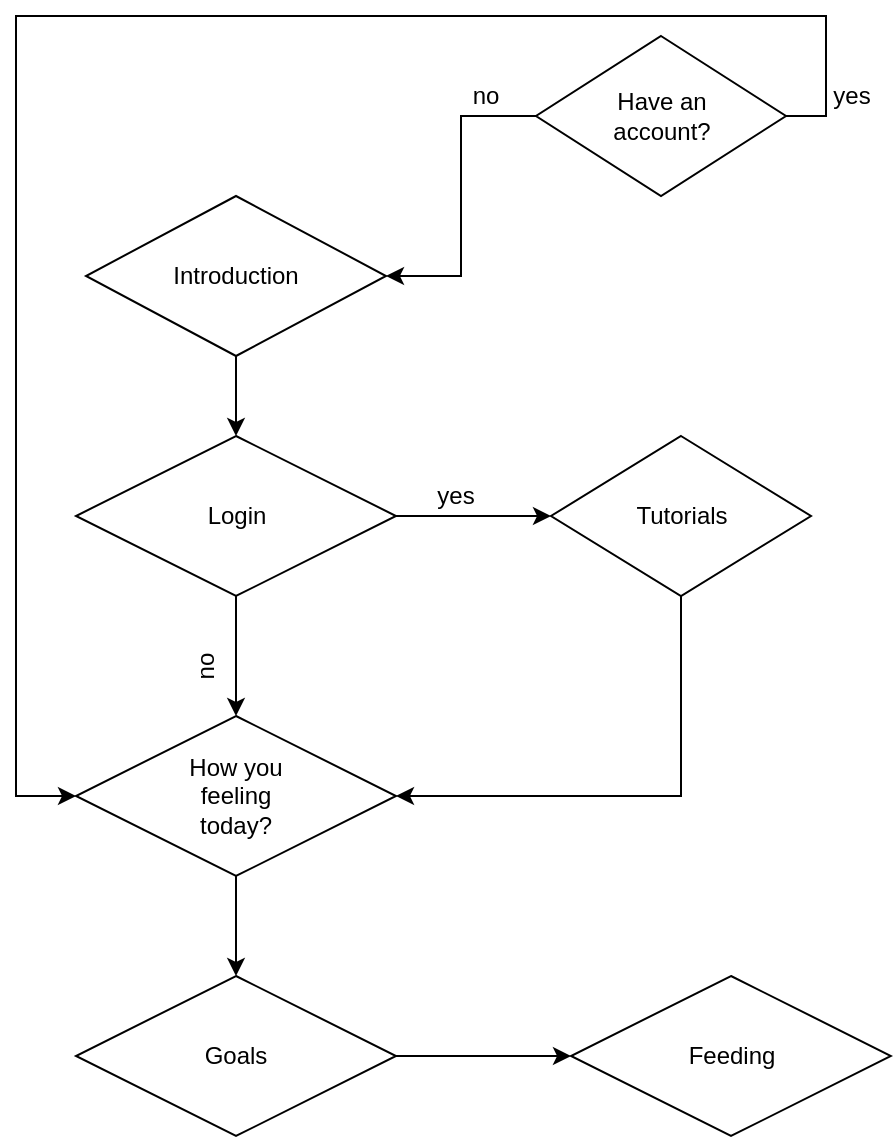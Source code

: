 <mxfile version="12.9.12"><diagram id="5Ul0XYBNg-gfyorRSICV" name="Page-1"><mxGraphModel dx="655" dy="449" grid="1" gridSize="10" guides="1" tooltips="1" connect="1" arrows="1" fold="1" page="1" pageScale="1" pageWidth="850" pageHeight="1100" math="0" shadow="0"><root><mxCell id="0"/><mxCell id="1" parent="0"/><mxCell id="mMR1AggdwDzBl1ohEpz8-7" style="edgeStyle=orthogonalEdgeStyle;rounded=0;orthogonalLoop=1;jettySize=auto;html=1;exitX=1;exitY=0.5;exitDx=0;exitDy=0;entryX=0;entryY=0.5;entryDx=0;entryDy=0;" edge="1" parent="1" source="mMR1AggdwDzBl1ohEpz8-1" target="mMR1AggdwDzBl1ohEpz8-6"><mxGeometry relative="1" as="geometry"/></mxCell><mxCell id="mMR1AggdwDzBl1ohEpz8-11" style="edgeStyle=orthogonalEdgeStyle;rounded=0;orthogonalLoop=1;jettySize=auto;html=1;exitX=0.5;exitY=1;exitDx=0;exitDy=0;entryX=0.5;entryY=0;entryDx=0;entryDy=0;" edge="1" parent="1" source="mMR1AggdwDzBl1ohEpz8-1" target="mMR1AggdwDzBl1ohEpz8-10"><mxGeometry relative="1" as="geometry"/></mxCell><mxCell id="mMR1AggdwDzBl1ohEpz8-1" value="" style="rhombus;whiteSpace=wrap;html=1;" vertex="1" parent="1"><mxGeometry x="240" y="230" width="160" height="80" as="geometry"/></mxCell><UserObject label="Login" placeholders="1" name="Variable" id="mMR1AggdwDzBl1ohEpz8-2"><mxCell style="text;html=1;strokeColor=none;fillColor=none;align=center;verticalAlign=middle;whiteSpace=wrap;overflow=hidden;" vertex="1" parent="1"><mxGeometry x="277.5" y="260" width="85" height="20" as="geometry"/></mxCell></UserObject><mxCell id="mMR1AggdwDzBl1ohEpz8-5" style="edgeStyle=orthogonalEdgeStyle;rounded=0;orthogonalLoop=1;jettySize=auto;html=1;exitX=0.5;exitY=1;exitDx=0;exitDy=0;entryX=0.5;entryY=0;entryDx=0;entryDy=0;" edge="1" parent="1" source="mMR1AggdwDzBl1ohEpz8-3" target="mMR1AggdwDzBl1ohEpz8-1"><mxGeometry relative="1" as="geometry"/></mxCell><mxCell id="mMR1AggdwDzBl1ohEpz8-3" value="" style="rhombus;whiteSpace=wrap;html=1;" vertex="1" parent="1"><mxGeometry x="245" y="110" width="150" height="80" as="geometry"/></mxCell><mxCell id="mMR1AggdwDzBl1ohEpz8-4" value="Introduction" style="text;html=1;strokeColor=none;fillColor=none;align=center;verticalAlign=middle;whiteSpace=wrap;rounded=0;" vertex="1" parent="1"><mxGeometry x="300" y="140" width="40" height="20" as="geometry"/></mxCell><mxCell id="mMR1AggdwDzBl1ohEpz8-28" style="edgeStyle=orthogonalEdgeStyle;rounded=0;orthogonalLoop=1;jettySize=auto;html=1;exitX=0.5;exitY=1;exitDx=0;exitDy=0;entryX=1;entryY=0.5;entryDx=0;entryDy=0;" edge="1" parent="1" source="mMR1AggdwDzBl1ohEpz8-6" target="mMR1AggdwDzBl1ohEpz8-10"><mxGeometry relative="1" as="geometry"/></mxCell><mxCell id="mMR1AggdwDzBl1ohEpz8-6" value="" style="rhombus;whiteSpace=wrap;html=1;" vertex="1" parent="1"><mxGeometry x="477.5" y="230" width="130" height="80" as="geometry"/></mxCell><mxCell id="mMR1AggdwDzBl1ohEpz8-8" value="Tutorials" style="text;html=1;strokeColor=none;fillColor=none;align=center;verticalAlign=middle;whiteSpace=wrap;rounded=0;" vertex="1" parent="1"><mxGeometry x="522.5" y="260" width="40" height="20" as="geometry"/></mxCell><mxCell id="mMR1AggdwDzBl1ohEpz8-9" value="yes" style="text;html=1;strokeColor=none;fillColor=none;align=center;verticalAlign=middle;whiteSpace=wrap;rounded=0;" vertex="1" parent="1"><mxGeometry x="410" y="250" width="40" height="20" as="geometry"/></mxCell><mxCell id="mMR1AggdwDzBl1ohEpz8-31" style="edgeStyle=orthogonalEdgeStyle;rounded=0;orthogonalLoop=1;jettySize=auto;html=1;exitX=0.5;exitY=1;exitDx=0;exitDy=0;entryX=0.5;entryY=0;entryDx=0;entryDy=0;" edge="1" parent="1" source="mMR1AggdwDzBl1ohEpz8-10" target="mMR1AggdwDzBl1ohEpz8-30"><mxGeometry relative="1" as="geometry"/></mxCell><mxCell id="mMR1AggdwDzBl1ohEpz8-10" value="" style="rhombus;whiteSpace=wrap;html=1;" vertex="1" parent="1"><mxGeometry x="240" y="370" width="160" height="80" as="geometry"/></mxCell><mxCell id="mMR1AggdwDzBl1ohEpz8-12" value="How you feeling today?" style="text;html=1;strokeColor=none;fillColor=none;align=center;verticalAlign=middle;whiteSpace=wrap;rounded=0;" vertex="1" parent="1"><mxGeometry x="285" y="385" width="70" height="50" as="geometry"/></mxCell><mxCell id="mMR1AggdwDzBl1ohEpz8-13" value="no" style="text;html=1;strokeColor=none;fillColor=none;align=center;verticalAlign=middle;whiteSpace=wrap;rounded=0;rotation=270;" vertex="1" parent="1"><mxGeometry x="290" y="340" width="30" height="10" as="geometry"/></mxCell><mxCell id="mMR1AggdwDzBl1ohEpz8-20" style="edgeStyle=orthogonalEdgeStyle;rounded=0;orthogonalLoop=1;jettySize=auto;html=1;exitX=0;exitY=0.5;exitDx=0;exitDy=0;entryX=1;entryY=0.5;entryDx=0;entryDy=0;" edge="1" parent="1" source="mMR1AggdwDzBl1ohEpz8-18" target="mMR1AggdwDzBl1ohEpz8-3"><mxGeometry relative="1" as="geometry"/></mxCell><mxCell id="mMR1AggdwDzBl1ohEpz8-22" style="edgeStyle=orthogonalEdgeStyle;rounded=0;orthogonalLoop=1;jettySize=auto;html=1;exitX=1;exitY=0.5;exitDx=0;exitDy=0;entryX=0;entryY=0.5;entryDx=0;entryDy=0;" edge="1" parent="1" source="mMR1AggdwDzBl1ohEpz8-18" target="mMR1AggdwDzBl1ohEpz8-10"><mxGeometry relative="1" as="geometry"><mxPoint x="28.333" y="50" as="targetPoint"/><Array as="points"><mxPoint x="615" y="70"/><mxPoint x="615" y="20"/><mxPoint x="210" y="20"/><mxPoint x="210" y="410"/></Array></mxGeometry></mxCell><mxCell id="mMR1AggdwDzBl1ohEpz8-18" value="" style="rhombus;whiteSpace=wrap;html=1;" vertex="1" parent="1"><mxGeometry x="470" y="30" width="125" height="80" as="geometry"/></mxCell><mxCell id="mMR1AggdwDzBl1ohEpz8-19" value="Have an account?&lt;br&gt;" style="text;html=1;strokeColor=none;fillColor=none;align=center;verticalAlign=middle;whiteSpace=wrap;rounded=0;" vertex="1" parent="1"><mxGeometry x="512.5" y="60" width="40" height="20" as="geometry"/></mxCell><mxCell id="mMR1AggdwDzBl1ohEpz8-24" value="yes" style="text;html=1;strokeColor=none;fillColor=none;align=center;verticalAlign=middle;whiteSpace=wrap;rounded=0;" vertex="1" parent="1"><mxGeometry x="607.5" y="50" width="40" height="20" as="geometry"/></mxCell><mxCell id="mMR1AggdwDzBl1ohEpz8-25" value="no" style="text;html=1;strokeColor=none;fillColor=none;align=center;verticalAlign=middle;whiteSpace=wrap;rounded=0;" vertex="1" parent="1"><mxGeometry x="425" y="50" width="40" height="20" as="geometry"/></mxCell><mxCell id="mMR1AggdwDzBl1ohEpz8-34" style="edgeStyle=orthogonalEdgeStyle;rounded=0;orthogonalLoop=1;jettySize=auto;html=1;exitX=1;exitY=0.5;exitDx=0;exitDy=0;entryX=0;entryY=0.5;entryDx=0;entryDy=0;" edge="1" parent="1" source="mMR1AggdwDzBl1ohEpz8-30" target="mMR1AggdwDzBl1ohEpz8-33"><mxGeometry relative="1" as="geometry"/></mxCell><mxCell id="mMR1AggdwDzBl1ohEpz8-30" value="" style="rhombus;whiteSpace=wrap;html=1;" vertex="1" parent="1"><mxGeometry x="240" y="500" width="160" height="80" as="geometry"/></mxCell><mxCell id="mMR1AggdwDzBl1ohEpz8-32" value="Goals" style="text;html=1;strokeColor=none;fillColor=none;align=center;verticalAlign=middle;whiteSpace=wrap;rounded=0;" vertex="1" parent="1"><mxGeometry x="300" y="530" width="40" height="20" as="geometry"/></mxCell><mxCell id="mMR1AggdwDzBl1ohEpz8-33" value="" style="rhombus;whiteSpace=wrap;html=1;" vertex="1" parent="1"><mxGeometry x="487.5" y="500" width="160" height="80" as="geometry"/></mxCell><mxCell id="mMR1AggdwDzBl1ohEpz8-35" value="Feeding" style="text;html=1;strokeColor=none;fillColor=none;align=center;verticalAlign=middle;whiteSpace=wrap;rounded=0;" vertex="1" parent="1"><mxGeometry x="547.5" y="530" width="40" height="20" as="geometry"/></mxCell></root></mxGraphModel></diagram></mxfile>